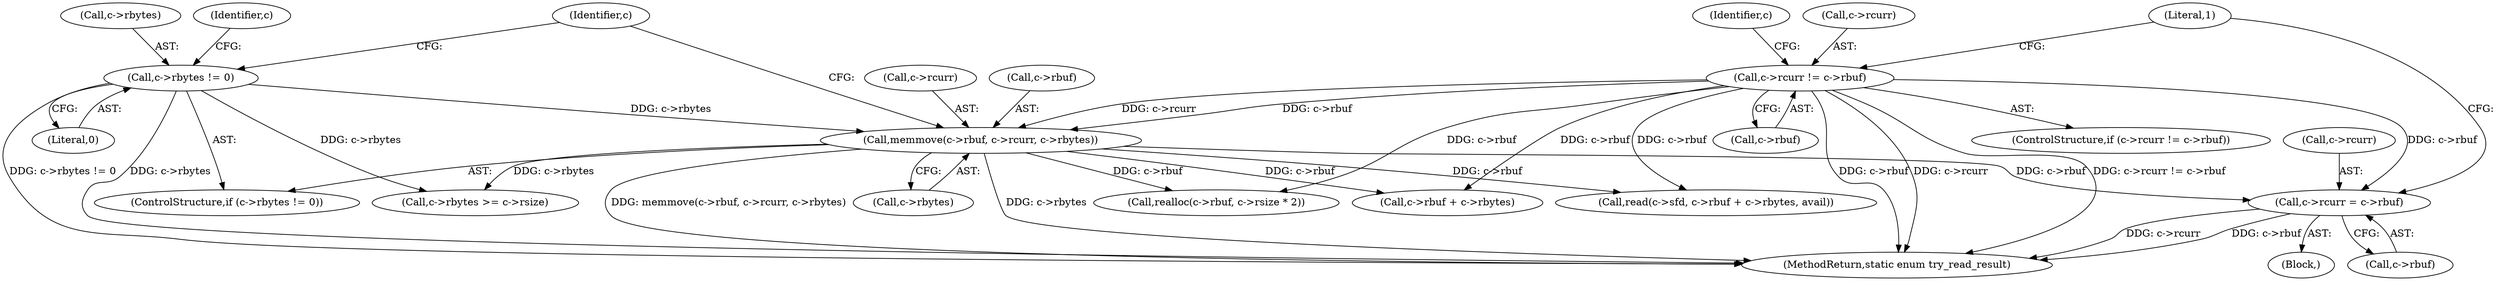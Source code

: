 digraph "0_memcached_75cc83685e103bc8ba380a57468c8f04413033f9_0@pointer" {
"1000143" [label="(Call,c->rcurr = c->rbuf)"];
"1000119" [label="(Call,c->rcurr != c->rbuf)"];
"1000133" [label="(Call,memmove(c->rbuf, c->rcurr, c->rbytes))"];
"1000128" [label="(Call,c->rbytes != 0)"];
"1000174" [label="(Call,realloc(c->rbuf, c->rsize * 2))"];
"1000119" [label="(Call,c->rcurr != c->rbuf)"];
"1000133" [label="(Call,memmove(c->rbuf, c->rcurr, c->rbytes))"];
"1000144" [label="(Call,c->rcurr)"];
"1000237" [label="(Call,read(c->sfd, c->rbuf + c->rbytes, avail))"];
"1000325" [label="(MethodReturn,static enum try_read_result)"];
"1000129" [label="(Call,c->rbytes)"];
"1000137" [label="(Call,c->rcurr)"];
"1000118" [label="(ControlStructure,if (c->rcurr != c->rbuf))"];
"1000127" [label="(ControlStructure,if (c->rbytes != 0))"];
"1000143" [label="(Call,c->rcurr = c->rbuf)"];
"1000130" [label="(Identifier,c)"];
"1000241" [label="(Call,c->rbuf + c->rbytes)"];
"1000134" [label="(Call,c->rbuf)"];
"1000132" [label="(Literal,0)"];
"1000140" [label="(Call,c->rbytes)"];
"1000151" [label="(Literal,1)"];
"1000147" [label="(Call,c->rbuf)"];
"1000154" [label="(Call,c->rbytes >= c->rsize)"];
"1000135" [label="(Identifier,c)"];
"1000120" [label="(Call,c->rcurr)"];
"1000123" [label="(Call,c->rbuf)"];
"1000126" [label="(Block,)"];
"1000145" [label="(Identifier,c)"];
"1000128" [label="(Call,c->rbytes != 0)"];
"1000143" -> "1000126"  [label="AST: "];
"1000143" -> "1000147"  [label="CFG: "];
"1000144" -> "1000143"  [label="AST: "];
"1000147" -> "1000143"  [label="AST: "];
"1000151" -> "1000143"  [label="CFG: "];
"1000143" -> "1000325"  [label="DDG: c->rcurr"];
"1000143" -> "1000325"  [label="DDG: c->rbuf"];
"1000119" -> "1000143"  [label="DDG: c->rbuf"];
"1000133" -> "1000143"  [label="DDG: c->rbuf"];
"1000119" -> "1000118"  [label="AST: "];
"1000119" -> "1000123"  [label="CFG: "];
"1000120" -> "1000119"  [label="AST: "];
"1000123" -> "1000119"  [label="AST: "];
"1000130" -> "1000119"  [label="CFG: "];
"1000151" -> "1000119"  [label="CFG: "];
"1000119" -> "1000325"  [label="DDG: c->rbuf"];
"1000119" -> "1000325"  [label="DDG: c->rcurr"];
"1000119" -> "1000325"  [label="DDG: c->rcurr != c->rbuf"];
"1000119" -> "1000133"  [label="DDG: c->rbuf"];
"1000119" -> "1000133"  [label="DDG: c->rcurr"];
"1000119" -> "1000174"  [label="DDG: c->rbuf"];
"1000119" -> "1000237"  [label="DDG: c->rbuf"];
"1000119" -> "1000241"  [label="DDG: c->rbuf"];
"1000133" -> "1000127"  [label="AST: "];
"1000133" -> "1000140"  [label="CFG: "];
"1000134" -> "1000133"  [label="AST: "];
"1000137" -> "1000133"  [label="AST: "];
"1000140" -> "1000133"  [label="AST: "];
"1000145" -> "1000133"  [label="CFG: "];
"1000133" -> "1000325"  [label="DDG: c->rbytes"];
"1000133" -> "1000325"  [label="DDG: memmove(c->rbuf, c->rcurr, c->rbytes)"];
"1000128" -> "1000133"  [label="DDG: c->rbytes"];
"1000133" -> "1000154"  [label="DDG: c->rbytes"];
"1000133" -> "1000174"  [label="DDG: c->rbuf"];
"1000133" -> "1000237"  [label="DDG: c->rbuf"];
"1000133" -> "1000241"  [label="DDG: c->rbuf"];
"1000128" -> "1000127"  [label="AST: "];
"1000128" -> "1000132"  [label="CFG: "];
"1000129" -> "1000128"  [label="AST: "];
"1000132" -> "1000128"  [label="AST: "];
"1000135" -> "1000128"  [label="CFG: "];
"1000145" -> "1000128"  [label="CFG: "];
"1000128" -> "1000325"  [label="DDG: c->rbytes"];
"1000128" -> "1000325"  [label="DDG: c->rbytes != 0"];
"1000128" -> "1000154"  [label="DDG: c->rbytes"];
}

